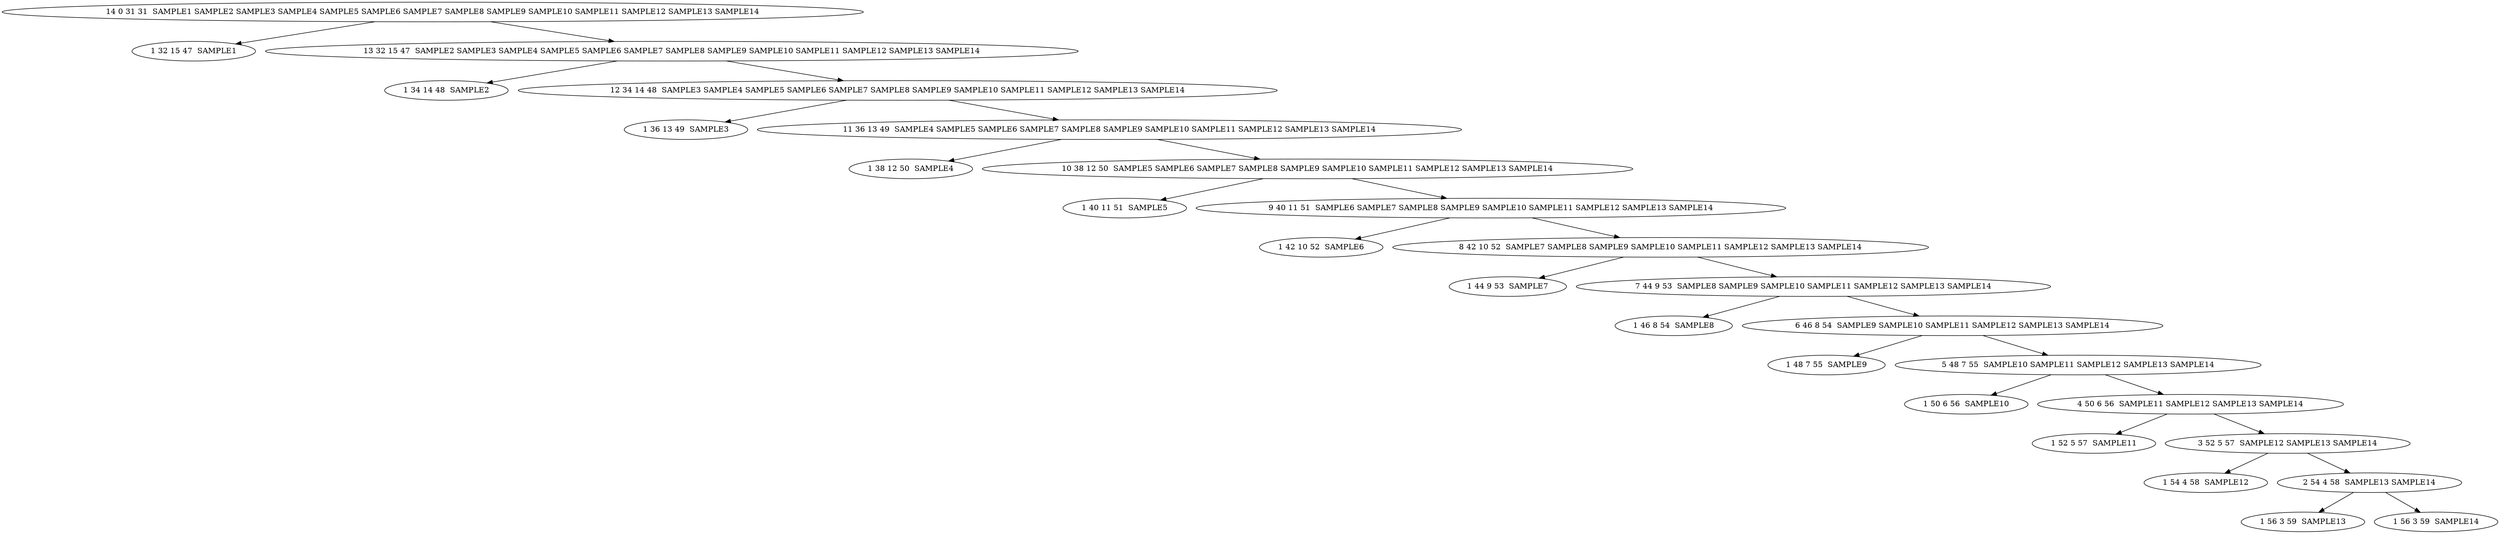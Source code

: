 digraph {
    0 [ label = "14 0 31 31  SAMPLE1 SAMPLE2 SAMPLE3 SAMPLE4 SAMPLE5 SAMPLE6 SAMPLE7 SAMPLE8 SAMPLE9 SAMPLE10 SAMPLE11 SAMPLE12 SAMPLE13 SAMPLE14" ]
    1 [ label = "1 32 15 47  SAMPLE1" ]
    2 [ label = "13 32 15 47  SAMPLE2 SAMPLE3 SAMPLE4 SAMPLE5 SAMPLE6 SAMPLE7 SAMPLE8 SAMPLE9 SAMPLE10 SAMPLE11 SAMPLE12 SAMPLE13 SAMPLE14" ]
    3 [ label = "1 34 14 48  SAMPLE2" ]
    4 [ label = "12 34 14 48  SAMPLE3 SAMPLE4 SAMPLE5 SAMPLE6 SAMPLE7 SAMPLE8 SAMPLE9 SAMPLE10 SAMPLE11 SAMPLE12 SAMPLE13 SAMPLE14" ]
    5 [ label = "1 36 13 49  SAMPLE3" ]
    6 [ label = "11 36 13 49  SAMPLE4 SAMPLE5 SAMPLE6 SAMPLE7 SAMPLE8 SAMPLE9 SAMPLE10 SAMPLE11 SAMPLE12 SAMPLE13 SAMPLE14" ]
    7 [ label = "1 38 12 50  SAMPLE4" ]
    8 [ label = "10 38 12 50  SAMPLE5 SAMPLE6 SAMPLE7 SAMPLE8 SAMPLE9 SAMPLE10 SAMPLE11 SAMPLE12 SAMPLE13 SAMPLE14" ]
    9 [ label = "1 40 11 51  SAMPLE5" ]
    10 [ label = "9 40 11 51  SAMPLE6 SAMPLE7 SAMPLE8 SAMPLE9 SAMPLE10 SAMPLE11 SAMPLE12 SAMPLE13 SAMPLE14" ]
    11 [ label = "1 42 10 52  SAMPLE6" ]
    12 [ label = "8 42 10 52  SAMPLE7 SAMPLE8 SAMPLE9 SAMPLE10 SAMPLE11 SAMPLE12 SAMPLE13 SAMPLE14" ]
    13 [ label = "1 44 9 53  SAMPLE7" ]
    14 [ label = "7 44 9 53  SAMPLE8 SAMPLE9 SAMPLE10 SAMPLE11 SAMPLE12 SAMPLE13 SAMPLE14" ]
    15 [ label = "1 46 8 54  SAMPLE8" ]
    16 [ label = "6 46 8 54  SAMPLE9 SAMPLE10 SAMPLE11 SAMPLE12 SAMPLE13 SAMPLE14" ]
    17 [ label = "1 48 7 55  SAMPLE9" ]
    18 [ label = "5 48 7 55  SAMPLE10 SAMPLE11 SAMPLE12 SAMPLE13 SAMPLE14" ]
    19 [ label = "1 50 6 56  SAMPLE10" ]
    20 [ label = "4 50 6 56  SAMPLE11 SAMPLE12 SAMPLE13 SAMPLE14" ]
    21 [ label = "1 52 5 57  SAMPLE11" ]
    22 [ label = "3 52 5 57  SAMPLE12 SAMPLE13 SAMPLE14" ]
    23 [ label = "1 54 4 58  SAMPLE12" ]
    24 [ label = "2 54 4 58  SAMPLE13 SAMPLE14" ]
    25 [ label = "1 56 3 59  SAMPLE13" ]
    26 [ label = "1 56 3 59  SAMPLE14" ]
    0 -> 1 [ ]
    0 -> 2 [ ]
    2 -> 3 [ ]
    2 -> 4 [ ]
    4 -> 5 [ ]
    4 -> 6 [ ]
    6 -> 7 [ ]
    6 -> 8 [ ]
    8 -> 9 [ ]
    8 -> 10 [ ]
    10 -> 11 [ ]
    10 -> 12 [ ]
    12 -> 13 [ ]
    12 -> 14 [ ]
    14 -> 15 [ ]
    14 -> 16 [ ]
    16 -> 17 [ ]
    16 -> 18 [ ]
    18 -> 19 [ ]
    18 -> 20 [ ]
    20 -> 21 [ ]
    20 -> 22 [ ]
    22 -> 23 [ ]
    22 -> 24 [ ]
    24 -> 25 [ ]
    24 -> 26 [ ]
}
